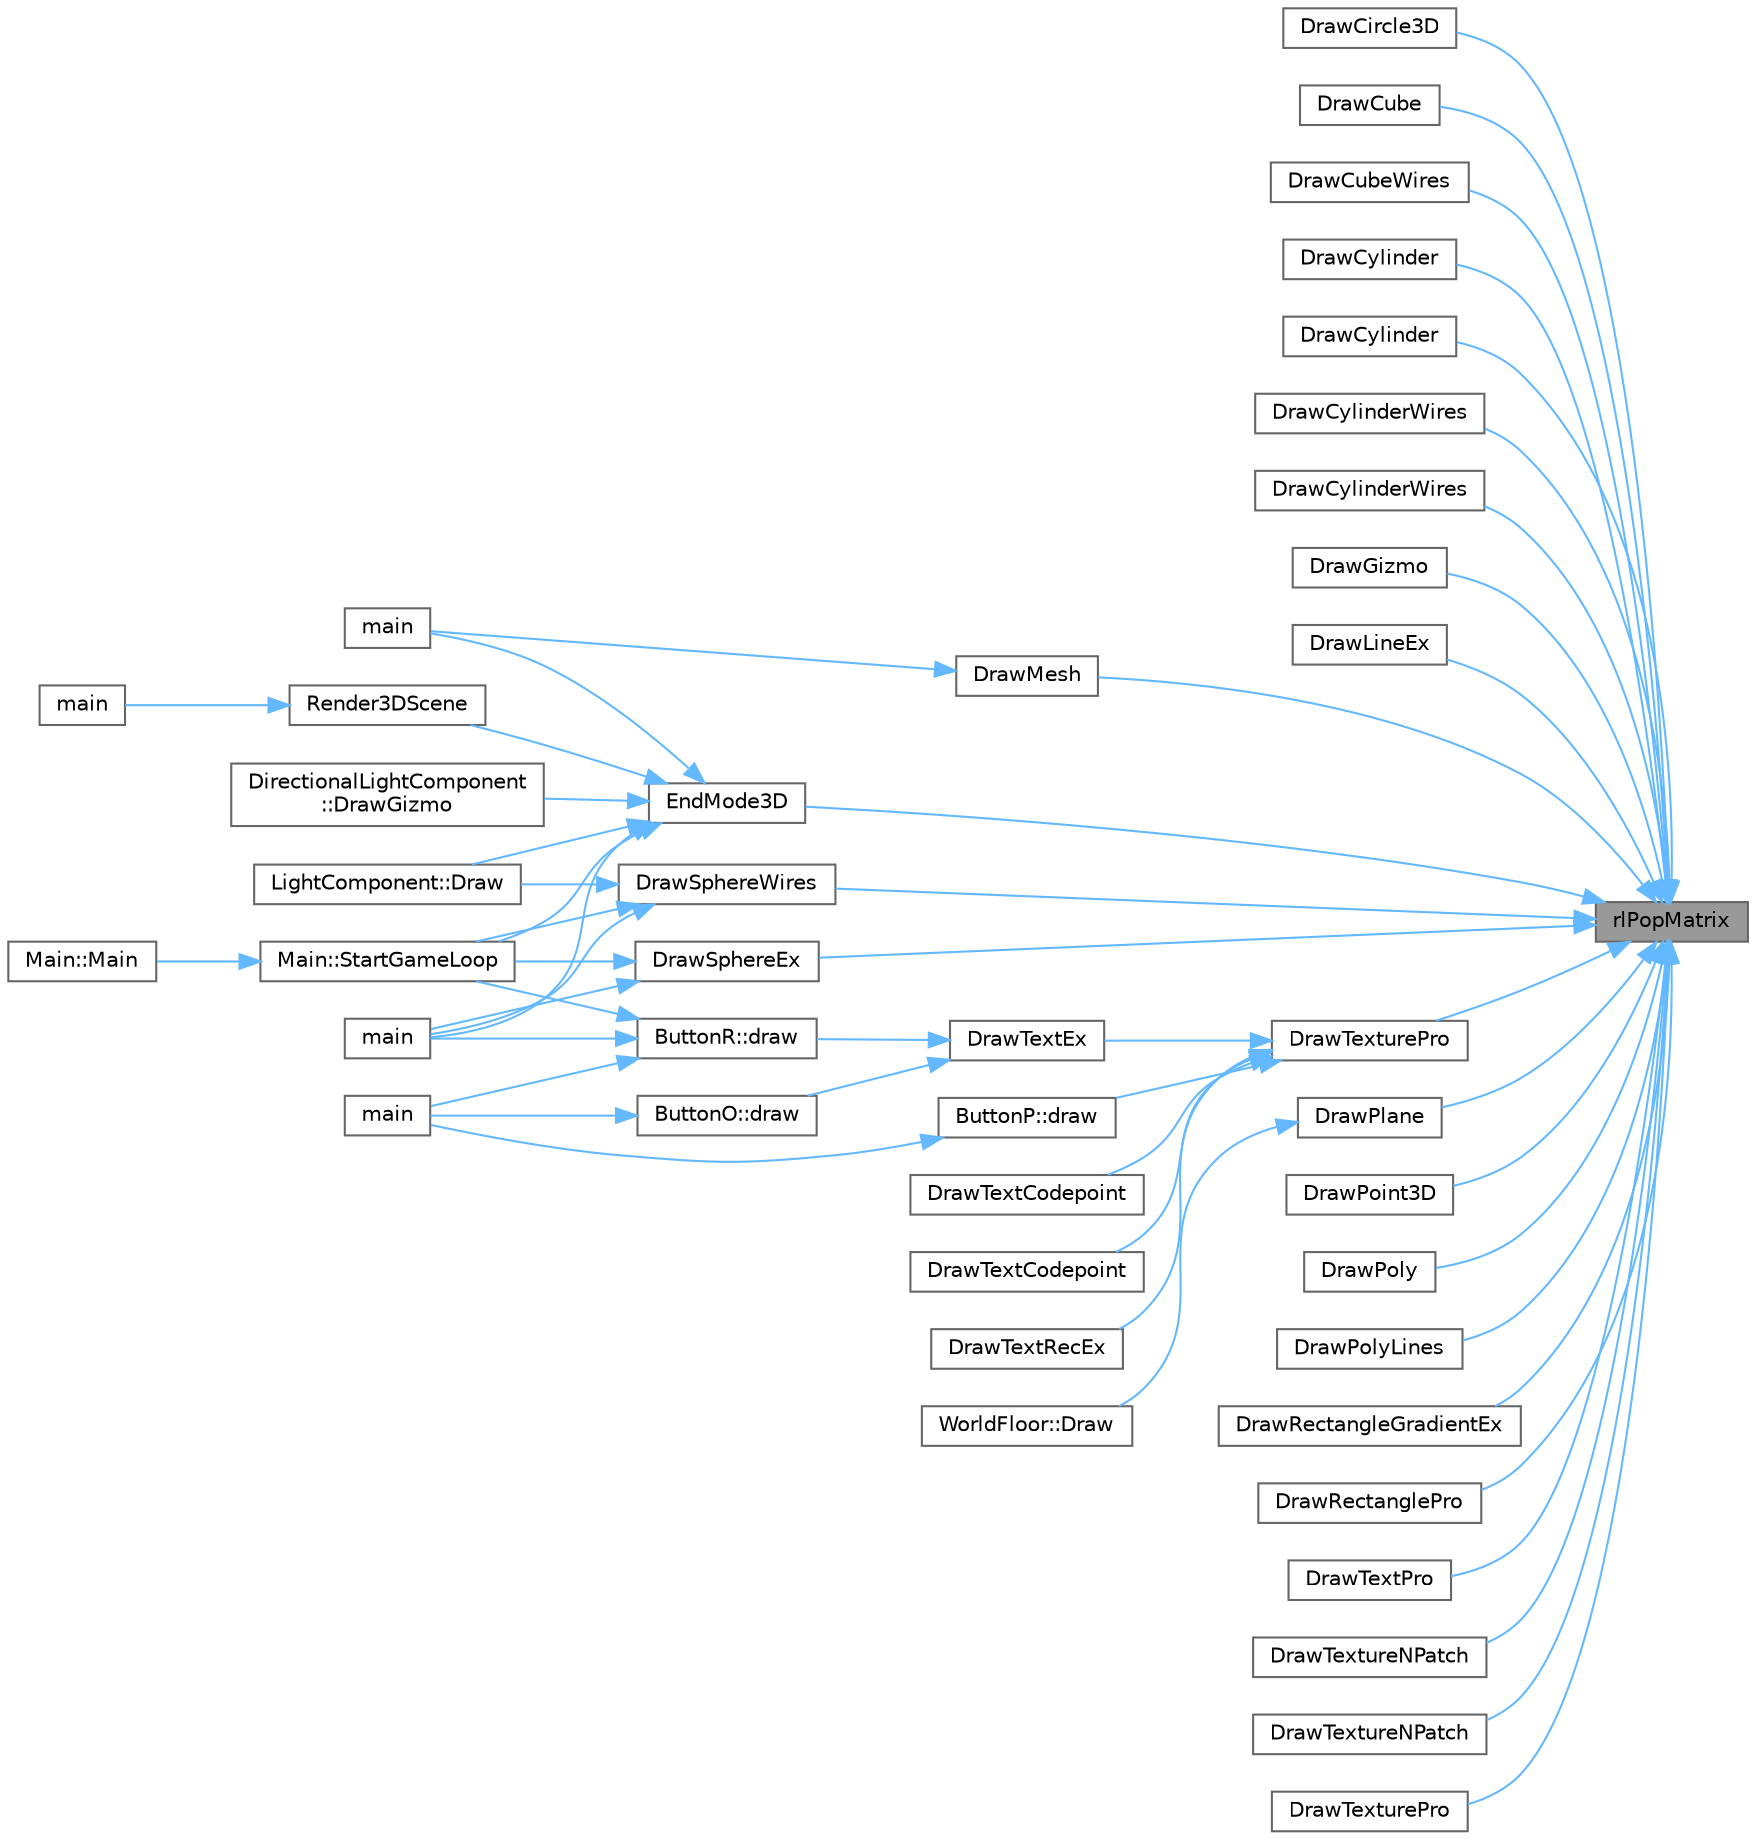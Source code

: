 digraph "rlPopMatrix"
{
 // LATEX_PDF_SIZE
  bgcolor="transparent";
  edge [fontname=Helvetica,fontsize=10,labelfontname=Helvetica,labelfontsize=10];
  node [fontname=Helvetica,fontsize=10,shape=box,height=0.2,width=0.4];
  rankdir="RL";
  Node1 [id="Node000001",label="rlPopMatrix",height=0.2,width=0.4,color="gray40", fillcolor="grey60", style="filled", fontcolor="black",tooltip=" "];
  Node1 -> Node2 [id="edge103_Node000001_Node000002",dir="back",color="steelblue1",style="solid",tooltip=" "];
  Node2 [id="Node000002",label="DrawCircle3D",height=0.2,width=0.4,color="grey40", fillcolor="white", style="filled",URL="$_old_2_classes_2lib_2rmodels_8c.html#a4ff38a9809bd7f3fbcfb39dc44072573",tooltip=" "];
  Node1 -> Node3 [id="edge104_Node000001_Node000003",dir="back",color="steelblue1",style="solid",tooltip=" "];
  Node3 [id="Node000003",label="DrawCube",height=0.2,width=0.4,color="grey40", fillcolor="white", style="filled",URL="$_old_2_classes_2lib_2rmodels_8c.html#a938b3c329698e5858a7ea565a109c748",tooltip=" "];
  Node1 -> Node4 [id="edge105_Node000001_Node000004",dir="back",color="steelblue1",style="solid",tooltip=" "];
  Node4 [id="Node000004",label="DrawCubeWires",height=0.2,width=0.4,color="grey40", fillcolor="white", style="filled",URL="$_old_2_classes_2lib_2rmodels_8c.html#a15e5e1c7d93b4ae3e85eabee496c424e",tooltip=" "];
  Node1 -> Node5 [id="edge106_Node000001_Node000005",dir="back",color="steelblue1",style="solid",tooltip=" "];
  Node5 [id="Node000005",label="DrawCylinder",height=0.2,width=0.4,color="grey40", fillcolor="white", style="filled",URL="$_classes_2lib_2_raylib_erosion_standalone-main_2raylib_2src_2models_8c.html#ae684111b3bc77a7dd669b385c07498fa",tooltip=" "];
  Node1 -> Node6 [id="edge107_Node000001_Node000006",dir="back",color="steelblue1",style="solid",tooltip=" "];
  Node6 [id="Node000006",label="DrawCylinder",height=0.2,width=0.4,color="grey40", fillcolor="white", style="filled",URL="$_old_2_classes_2lib_2rmodels_8c.html#ae684111b3bc77a7dd669b385c07498fa",tooltip=" "];
  Node1 -> Node7 [id="edge108_Node000001_Node000007",dir="back",color="steelblue1",style="solid",tooltip=" "];
  Node7 [id="Node000007",label="DrawCylinderWires",height=0.2,width=0.4,color="grey40", fillcolor="white", style="filled",URL="$_classes_2lib_2_raylib_erosion_standalone-main_2raylib_2src_2models_8c.html#a1aa5e7ec7d2761a80ca8704e233869fa",tooltip=" "];
  Node1 -> Node8 [id="edge109_Node000001_Node000008",dir="back",color="steelblue1",style="solid",tooltip=" "];
  Node8 [id="Node000008",label="DrawCylinderWires",height=0.2,width=0.4,color="grey40", fillcolor="white", style="filled",URL="$_old_2_classes_2lib_2rmodels_8c.html#a1aa5e7ec7d2761a80ca8704e233869fa",tooltip=" "];
  Node1 -> Node9 [id="edge110_Node000001_Node000009",dir="back",color="steelblue1",style="solid",tooltip=" "];
  Node9 [id="Node000009",label="DrawGizmo",height=0.2,width=0.4,color="grey40", fillcolor="white", style="filled",URL="$_classes_2lib_2raylib_2src_2models_8c.html#a6193c27c4a04b1e2f35a32aa13fe7e94",tooltip=" "];
  Node1 -> Node10 [id="edge111_Node000001_Node000010",dir="back",color="steelblue1",style="solid",tooltip=" "];
  Node10 [id="Node000010",label="DrawLineEx",height=0.2,width=0.4,color="grey40", fillcolor="white", style="filled",URL="$_old_2_classes_2lib_2rshapes_8c.html#ab1ebb7ab44d1e3cd6292565a72435a85",tooltip=" "];
  Node1 -> Node11 [id="edge112_Node000001_Node000011",dir="back",color="steelblue1",style="solid",tooltip=" "];
  Node11 [id="Node000011",label="DrawMesh",height=0.2,width=0.4,color="grey40", fillcolor="white", style="filled",URL="$_old_2_classes_2lib_2rmodels_8c.html#a38f49946d0f9d8b60cd515bcc4045e0c",tooltip=" "];
  Node11 -> Node12 [id="edge113_Node000011_Node000012",dir="back",color="steelblue1",style="solid",tooltip=" "];
  Node12 [id="Node000012",label="main",height=0.2,width=0.4,color="grey40", fillcolor="white", style="filled",URL="$_classes_2_marching_cubes_8h.html#ae66f6b31b5ad750f1fe042a706a4e3d4",tooltip=" "];
  Node1 -> Node13 [id="edge114_Node000001_Node000013",dir="back",color="steelblue1",style="solid",tooltip=" "];
  Node13 [id="Node000013",label="DrawPlane",height=0.2,width=0.4,color="grey40", fillcolor="white", style="filled",URL="$_old_2_classes_2lib_2rmodels_8c.html#a390560b59deac4cbbcd5bdbe5924ae00",tooltip=" "];
  Node13 -> Node14 [id="edge115_Node000013_Node000014",dir="back",color="steelblue1",style="solid",tooltip=" "];
  Node14 [id="Node000014",label="WorldFloor::Draw",height=0.2,width=0.4,color="grey40", fillcolor="white", style="filled",URL="$class_world_floor.html#aa21144491b92ba810de473a43fda71b5",tooltip=" "];
  Node1 -> Node15 [id="edge116_Node000001_Node000015",dir="back",color="steelblue1",style="solid",tooltip=" "];
  Node15 [id="Node000015",label="DrawPoint3D",height=0.2,width=0.4,color="grey40", fillcolor="white", style="filled",URL="$_old_2_classes_2lib_2rmodels_8c.html#ad1b4e35ebc1d0a490d4fe00664a2282e",tooltip=" "];
  Node1 -> Node16 [id="edge117_Node000001_Node000016",dir="back",color="steelblue1",style="solid",tooltip=" "];
  Node16 [id="Node000016",label="DrawPoly",height=0.2,width=0.4,color="grey40", fillcolor="white", style="filled",URL="$_old_2_classes_2lib_2rshapes_8c.html#a26c1ddc4b5c1d441d4542740ae2d2573",tooltip=" "];
  Node1 -> Node17 [id="edge118_Node000001_Node000017",dir="back",color="steelblue1",style="solid",tooltip=" "];
  Node17 [id="Node000017",label="DrawPolyLines",height=0.2,width=0.4,color="grey40", fillcolor="white", style="filled",URL="$_old_2_classes_2lib_2rshapes_8c.html#aaae7127ed96a86cada761a7adb9553b3",tooltip=" "];
  Node1 -> Node18 [id="edge119_Node000001_Node000018",dir="back",color="steelblue1",style="solid",tooltip=" "];
  Node18 [id="Node000018",label="DrawRectangleGradientEx",height=0.2,width=0.4,color="grey40", fillcolor="white", style="filled",URL="$_old_2_classes_2lib_2rshapes_8c.html#a9404dfe204113909ce74490f95585483",tooltip=" "];
  Node1 -> Node19 [id="edge120_Node000001_Node000019",dir="back",color="steelblue1",style="solid",tooltip=" "];
  Node19 [id="Node000019",label="DrawRectanglePro",height=0.2,width=0.4,color="grey40", fillcolor="white", style="filled",URL="$_old_2_classes_2lib_2rshapes_8c.html#a04fc7272f007f1ca0e5951e6a2244dc2",tooltip=" "];
  Node1 -> Node20 [id="edge121_Node000001_Node000020",dir="back",color="steelblue1",style="solid",tooltip=" "];
  Node20 [id="Node000020",label="DrawSphereEx",height=0.2,width=0.4,color="grey40", fillcolor="white", style="filled",URL="$_old_2_classes_2lib_2rmodels_8c.html#abe00f7a23cc63e7664a82450e9a5abf1",tooltip=" "];
  Node20 -> Node21 [id="edge122_Node000020_Node000021",dir="back",color="steelblue1",style="solid",tooltip=" "];
  Node21 [id="Node000021",label="main",height=0.2,width=0.4,color="grey40", fillcolor="white", style="filled",URL="$main_8cpp.html#a840291bc02cba5474a4cb46a9b9566fe",tooltip=" "];
  Node20 -> Node22 [id="edge123_Node000020_Node000022",dir="back",color="steelblue1",style="solid",tooltip=" "];
  Node22 [id="Node000022",label="Main::StartGameLoop",height=0.2,width=0.4,color="grey40", fillcolor="white", style="filled",URL="$class_main.html#ae41f68a79f75d932839c81505b01b365",tooltip=" "];
  Node22 -> Node23 [id="edge124_Node000022_Node000023",dir="back",color="steelblue1",style="solid",tooltip=" "];
  Node23 [id="Node000023",label="Main::Main",height=0.2,width=0.4,color="grey40", fillcolor="white", style="filled",URL="$class_main.html#a50d4361a1b613205467a441b5c40c199",tooltip=" "];
  Node1 -> Node24 [id="edge125_Node000001_Node000024",dir="back",color="steelblue1",style="solid",tooltip=" "];
  Node24 [id="Node000024",label="DrawSphereWires",height=0.2,width=0.4,color="grey40", fillcolor="white", style="filled",URL="$_old_2_classes_2lib_2rmodels_8c.html#ad5e5b18acdb515aa462423ce77530e70",tooltip=" "];
  Node24 -> Node25 [id="edge126_Node000024_Node000025",dir="back",color="steelblue1",style="solid",tooltip=" "];
  Node25 [id="Node000025",label="LightComponent::Draw",height=0.2,width=0.4,color="grey40", fillcolor="white", style="filled",URL="$class_light_component.html#a0c2b41e339e319736fb46b4a8ff12b97",tooltip=" "];
  Node24 -> Node21 [id="edge127_Node000024_Node000021",dir="back",color="steelblue1",style="solid",tooltip=" "];
  Node24 -> Node22 [id="edge128_Node000024_Node000022",dir="back",color="steelblue1",style="solid",tooltip=" "];
  Node1 -> Node26 [id="edge129_Node000001_Node000026",dir="back",color="steelblue1",style="solid",tooltip=" "];
  Node26 [id="Node000026",label="DrawTextPro",height=0.2,width=0.4,color="grey40", fillcolor="white", style="filled",URL="$_old_2_classes_2lib_2rtext_8c.html#a7337783b45718ef25477f7881c78a67a",tooltip=" "];
  Node1 -> Node27 [id="edge130_Node000001_Node000027",dir="back",color="steelblue1",style="solid",tooltip=" "];
  Node27 [id="Node000027",label="DrawTextureNPatch",height=0.2,width=0.4,color="grey40", fillcolor="white", style="filled",URL="$_old_2_classes_2lib_2rtextures_8c.html#a20750b0331589308fe48767738b27841",tooltip=" "];
  Node1 -> Node28 [id="edge131_Node000001_Node000028",dir="back",color="steelblue1",style="solid",tooltip=" "];
  Node28 [id="Node000028",label="DrawTextureNPatch",height=0.2,width=0.4,color="grey40", fillcolor="white", style="filled",URL="$_classes_2lib_2_raylib_erosion_standalone-main_2raylib_2src_2textures_8c.html#a03894e1e40f390a5a45efe66f99dc926",tooltip=" "];
  Node1 -> Node29 [id="edge132_Node000001_Node000029",dir="back",color="steelblue1",style="solid",tooltip=" "];
  Node29 [id="Node000029",label="DrawTexturePro",height=0.2,width=0.4,color="grey40", fillcolor="white", style="filled",URL="$_old_2_classes_2lib_2rtextures_8c.html#a9ac96c691107122f053a291ca3789072",tooltip=" "];
  Node29 -> Node30 [id="edge133_Node000029_Node000030",dir="back",color="steelblue1",style="solid",tooltip=" "];
  Node30 [id="Node000030",label="ButtonP::draw",height=0.2,width=0.4,color="grey40", fillcolor="white", style="filled",URL="$class_button_p.html#aa1a1ece03d37ecb262fc04e5de64ce8c",tooltip=" "];
  Node30 -> Node31 [id="edge134_Node000030_Node000031",dir="back",color="steelblue1",style="solid",tooltip=" "];
  Node31 [id="Node000031",label="main",height=0.2,width=0.4,color="grey40", fillcolor="white", style="filled",URL="$lib_2_buttons_2src_2main_8cpp.html#ae66f6b31b5ad750f1fe042a706a4e3d4",tooltip=" "];
  Node29 -> Node32 [id="edge135_Node000029_Node000032",dir="back",color="steelblue1",style="solid",tooltip=" "];
  Node32 [id="Node000032",label="DrawTextCodepoint",height=0.2,width=0.4,color="grey40", fillcolor="white", style="filled",URL="$_old_2_classes_2lib_2rtext_8c.html#afa8124f9a9ca1b5749a0c2f5af66e115",tooltip=" "];
  Node29 -> Node33 [id="edge136_Node000029_Node000033",dir="back",color="steelblue1",style="solid",tooltip=" "];
  Node33 [id="Node000033",label="DrawTextCodepoint",height=0.2,width=0.4,color="grey40", fillcolor="white", style="filled",URL="$_classes_2lib_2_raylib_erosion_standalone-main_2raylib_2src_2text_8c.html#a77d92bb1b8f3ae92c9d17c66ded5694a",tooltip=" "];
  Node29 -> Node34 [id="edge137_Node000029_Node000034",dir="back",color="steelblue1",style="solid",tooltip=" "];
  Node34 [id="Node000034",label="DrawTextEx",height=0.2,width=0.4,color="grey40", fillcolor="white", style="filled",URL="$_old_2_classes_2lib_2rtext_8c.html#afa48e7e0974c35abf9b50f04e62ed9e7",tooltip=" "];
  Node34 -> Node35 [id="edge138_Node000034_Node000035",dir="back",color="steelblue1",style="solid",tooltip=" "];
  Node35 [id="Node000035",label="ButtonO::draw",height=0.2,width=0.4,color="grey40", fillcolor="white", style="filled",URL="$class_button_o.html#ad4c10eea08b443c4ff87e2efd11d2816",tooltip=" "];
  Node35 -> Node31 [id="edge139_Node000035_Node000031",dir="back",color="steelblue1",style="solid",tooltip=" "];
  Node34 -> Node36 [id="edge140_Node000034_Node000036",dir="back",color="steelblue1",style="solid",tooltip=" "];
  Node36 [id="Node000036",label="ButtonR::draw",height=0.2,width=0.4,color="grey40", fillcolor="white", style="filled",URL="$class_button_r.html#ad36c81f6d7ea469f1c4849105089aaf5",tooltip=" "];
  Node36 -> Node31 [id="edge141_Node000036_Node000031",dir="back",color="steelblue1",style="solid",tooltip=" "];
  Node36 -> Node21 [id="edge142_Node000036_Node000021",dir="back",color="steelblue1",style="solid",tooltip=" "];
  Node36 -> Node22 [id="edge143_Node000036_Node000022",dir="back",color="steelblue1",style="solid",tooltip=" "];
  Node29 -> Node37 [id="edge144_Node000029_Node000037",dir="back",color="steelblue1",style="solid",tooltip=" "];
  Node37 [id="Node000037",label="DrawTextRecEx",height=0.2,width=0.4,color="grey40", fillcolor="white", style="filled",URL="$_old_2_classes_2lib_2raylib_2src_2text_8c.html#aeac476138b141373d327d8b2dfa39ff9",tooltip=" "];
  Node1 -> Node38 [id="edge145_Node000001_Node000038",dir="back",color="steelblue1",style="solid",tooltip=" "];
  Node38 [id="Node000038",label="DrawTexturePro",height=0.2,width=0.4,color="grey40", fillcolor="white", style="filled",URL="$_classes_2lib_2_raylib_erosion_standalone-main_2raylib_2src_2textures_8c.html#a6676d9d2240afee2f7dc9db4956c7435",tooltip=" "];
  Node1 -> Node39 [id="edge146_Node000001_Node000039",dir="back",color="steelblue1",style="solid",tooltip=" "];
  Node39 [id="Node000039",label="EndMode3D",height=0.2,width=0.4,color="grey40", fillcolor="white", style="filled",URL="$_old_2_classes_2lib_2rcore_8c.html#abe148e06aaf22817ddc6d7525718a582",tooltip=" "];
  Node39 -> Node25 [id="edge147_Node000039_Node000025",dir="back",color="steelblue1",style="solid",tooltip=" "];
  Node39 -> Node40 [id="edge148_Node000039_Node000040",dir="back",color="steelblue1",style="solid",tooltip=" "];
  Node40 [id="Node000040",label="DirectionalLightComponent\l::DrawGizmo",height=0.2,width=0.4,color="grey40", fillcolor="white", style="filled",URL="$class_directional_light_component.html#a190150ada7ffe8e53ae86c8e9d004f31",tooltip=" "];
  Node39 -> Node12 [id="edge149_Node000039_Node000012",dir="back",color="steelblue1",style="solid",tooltip=" "];
  Node39 -> Node21 [id="edge150_Node000039_Node000021",dir="back",color="steelblue1",style="solid",tooltip=" "];
  Node39 -> Node41 [id="edge151_Node000039_Node000041",dir="back",color="steelblue1",style="solid",tooltip=" "];
  Node41 [id="Node000041",label="Render3DScene",height=0.2,width=0.4,color="grey40", fillcolor="white", style="filled",URL="$_classes_2lib_2_raylib_erosion_standalone-main_2src_2main_8cpp.html#ad86ef8813977cfce37962bc5ceff25b3",tooltip=" "];
  Node41 -> Node42 [id="edge152_Node000041_Node000042",dir="back",color="steelblue1",style="solid",tooltip=" "];
  Node42 [id="Node000042",label="main",height=0.2,width=0.4,color="grey40", fillcolor="white", style="filled",URL="$_classes_2lib_2_raylib_erosion_standalone-main_2src_2main_8cpp.html#a840291bc02cba5474a4cb46a9b9566fe",tooltip=" "];
  Node39 -> Node22 [id="edge153_Node000039_Node000022",dir="back",color="steelblue1",style="solid",tooltip=" "];
}

